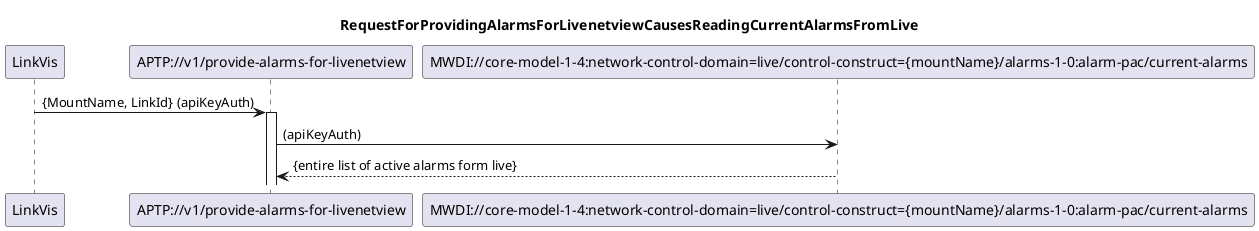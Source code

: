 @startuml ReadingCurrentAlarmsFromLive
skinparam responseMessageBelowArrow true

title
RequestForProvidingAlarmsForLivenetviewCausesReadingCurrentAlarmsFromLive
end title

participant "LinkVis" as LinkVis
participant "APTP://v1/provide-alarms-for-livenetview" as Livenetview_Alarms
participant "MWDI://core-model-1-4:network-control-domain=live/control-construct={mountName}/alarms-1-0:alarm-pac/current-alarms" as CurrentAlarmsLive

LinkVis -> Livenetview_Alarms: {MountName, LinkId} (apiKeyAuth)
activate Livenetview_Alarms

Livenetview_Alarms -> CurrentAlarmsLive: (apiKeyAuth)
CurrentAlarmsLive --> Livenetview_Alarms: {entire list of active alarms form live}

@enduml